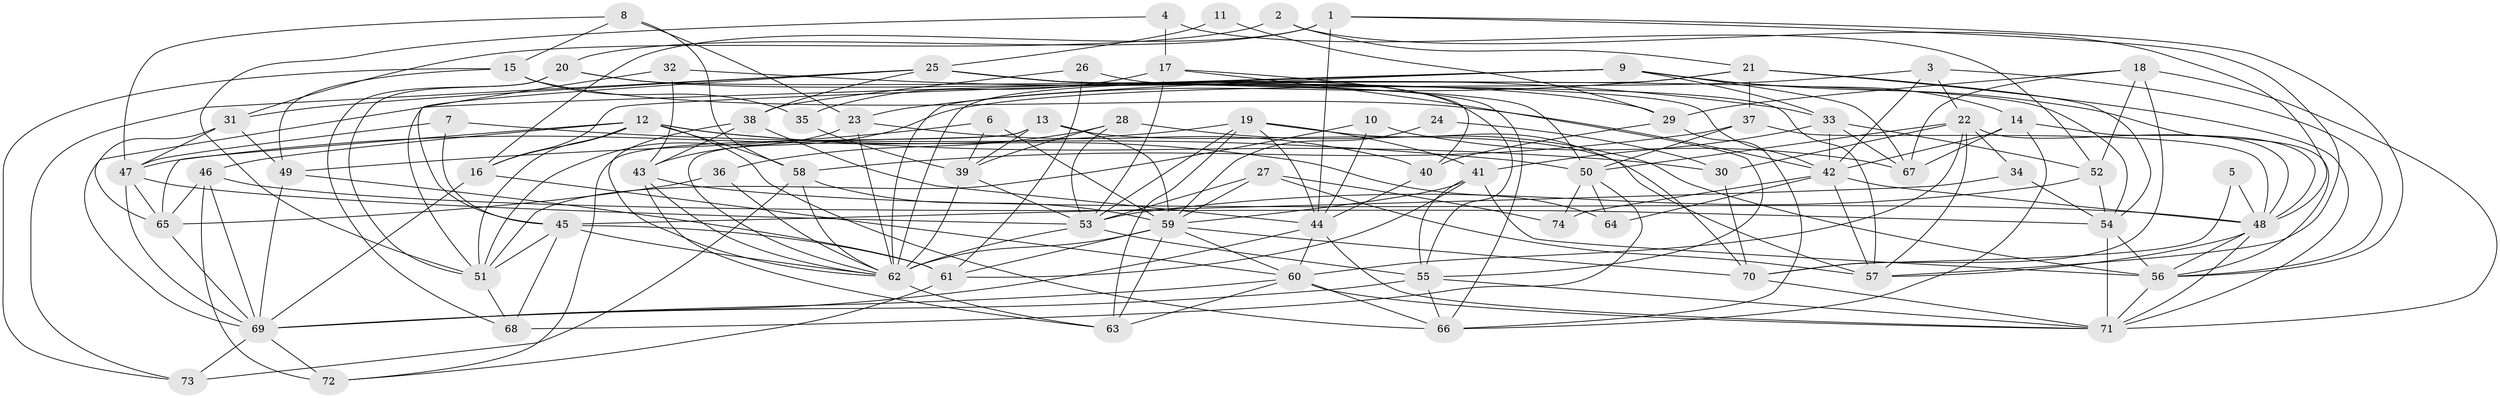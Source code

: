 // original degree distribution, {2: 0.10884353741496598, 4: 0.2653061224489796, 3: 0.29931972789115646, 6: 0.08843537414965986, 5: 0.19727891156462585, 7: 0.02040816326530612, 8: 0.02040816326530612}
// Generated by graph-tools (version 1.1) at 2025/26/03/09/25 03:26:15]
// undirected, 74 vertices, 205 edges
graph export_dot {
graph [start="1"]
  node [color=gray90,style=filled];
  1;
  2;
  3;
  4;
  5;
  6;
  7;
  8;
  9;
  10;
  11;
  12;
  13;
  14;
  15;
  16;
  17;
  18;
  19;
  20;
  21;
  22;
  23;
  24;
  25;
  26;
  27;
  28;
  29;
  30;
  31;
  32;
  33;
  34;
  35;
  36;
  37;
  38;
  39;
  40;
  41;
  42;
  43;
  44;
  45;
  46;
  47;
  48;
  49;
  50;
  51;
  52;
  53;
  54;
  55;
  56;
  57;
  58;
  59;
  60;
  61;
  62;
  63;
  64;
  65;
  66;
  67;
  68;
  69;
  70;
  71;
  72;
  73;
  74;
  1 -- 16 [weight=1.0];
  1 -- 20 [weight=2.0];
  1 -- 44 [weight=1.0];
  1 -- 56 [weight=1.0];
  1 -- 57 [weight=1.0];
  2 -- 21 [weight=1.0];
  2 -- 31 [weight=1.0];
  2 -- 48 [weight=1.0];
  3 -- 22 [weight=1.0];
  3 -- 42 [weight=1.0];
  3 -- 43 [weight=1.0];
  3 -- 56 [weight=1.0];
  4 -- 17 [weight=1.0];
  4 -- 51 [weight=1.0];
  4 -- 52 [weight=1.0];
  5 -- 48 [weight=1.0];
  5 -- 70 [weight=1.0];
  6 -- 39 [weight=1.0];
  6 -- 49 [weight=1.0];
  6 -- 59 [weight=1.0];
  7 -- 45 [weight=1.0];
  7 -- 47 [weight=1.0];
  7 -- 50 [weight=1.0];
  8 -- 15 [weight=1.0];
  8 -- 23 [weight=1.0];
  8 -- 47 [weight=1.0];
  8 -- 58 [weight=1.0];
  9 -- 14 [weight=1.0];
  9 -- 16 [weight=1.0];
  9 -- 33 [weight=1.0];
  9 -- 56 [weight=1.0];
  9 -- 62 [weight=2.0];
  9 -- 67 [weight=1.0];
  9 -- 69 [weight=1.0];
  10 -- 44 [weight=1.0];
  10 -- 51 [weight=1.0];
  10 -- 67 [weight=1.0];
  11 -- 25 [weight=1.0];
  11 -- 29 [weight=1.0];
  12 -- 16 [weight=1.0];
  12 -- 30 [weight=1.0];
  12 -- 46 [weight=1.0];
  12 -- 51 [weight=1.0];
  12 -- 58 [weight=1.0];
  12 -- 64 [weight=1.0];
  12 -- 65 [weight=1.0];
  12 -- 66 [weight=1.0];
  13 -- 39 [weight=1.0];
  13 -- 57 [weight=1.0];
  13 -- 59 [weight=1.0];
  13 -- 62 [weight=1.0];
  13 -- 72 [weight=1.0];
  14 -- 42 [weight=2.0];
  14 -- 48 [weight=1.0];
  14 -- 66 [weight=1.0];
  14 -- 67 [weight=1.0];
  15 -- 35 [weight=1.0];
  15 -- 42 [weight=1.0];
  15 -- 49 [weight=1.0];
  15 -- 73 [weight=1.0];
  16 -- 60 [weight=1.0];
  16 -- 69 [weight=1.0];
  17 -- 35 [weight=1.0];
  17 -- 40 [weight=1.0];
  17 -- 53 [weight=1.0];
  17 -- 55 [weight=1.0];
  18 -- 29 [weight=1.0];
  18 -- 52 [weight=1.0];
  18 -- 67 [weight=1.0];
  18 -- 70 [weight=1.0];
  18 -- 71 [weight=1.0];
  19 -- 41 [weight=1.0];
  19 -- 44 [weight=1.0];
  19 -- 47 [weight=1.0];
  19 -- 53 [weight=1.0];
  19 -- 63 [weight=1.0];
  19 -- 70 [weight=1.0];
  20 -- 29 [weight=1.0];
  20 -- 51 [weight=1.0];
  20 -- 54 [weight=1.0];
  20 -- 68 [weight=1.0];
  21 -- 23 [weight=1.0];
  21 -- 37 [weight=2.0];
  21 -- 54 [weight=1.0];
  21 -- 62 [weight=1.0];
  21 -- 71 [weight=1.0];
  22 -- 30 [weight=1.0];
  22 -- 34 [weight=1.0];
  22 -- 48 [weight=1.0];
  22 -- 50 [weight=1.0];
  22 -- 57 [weight=1.0];
  22 -- 60 [weight=1.0];
  23 -- 40 [weight=1.0];
  23 -- 51 [weight=1.0];
  23 -- 62 [weight=1.0];
  24 -- 30 [weight=1.0];
  24 -- 59 [weight=1.0];
  25 -- 31 [weight=2.0];
  25 -- 38 [weight=1.0];
  25 -- 42 [weight=1.0];
  25 -- 50 [weight=1.0];
  25 -- 51 [weight=1.0];
  25 -- 55 [weight=1.0];
  25 -- 66 [weight=1.0];
  25 -- 73 [weight=1.0];
  26 -- 38 [weight=1.0];
  26 -- 57 [weight=1.0];
  26 -- 61 [weight=1.0];
  27 -- 53 [weight=1.0];
  27 -- 57 [weight=1.0];
  27 -- 59 [weight=1.0];
  27 -- 74 [weight=1.0];
  28 -- 36 [weight=1.0];
  28 -- 39 [weight=1.0];
  28 -- 53 [weight=1.0];
  28 -- 56 [weight=1.0];
  29 -- 40 [weight=1.0];
  29 -- 66 [weight=1.0];
  30 -- 70 [weight=1.0];
  31 -- 47 [weight=1.0];
  31 -- 49 [weight=1.0];
  31 -- 65 [weight=1.0];
  32 -- 33 [weight=1.0];
  32 -- 43 [weight=1.0];
  32 -- 45 [weight=1.0];
  33 -- 41 [weight=1.0];
  33 -- 42 [weight=1.0];
  33 -- 52 [weight=1.0];
  33 -- 67 [weight=1.0];
  34 -- 45 [weight=1.0];
  34 -- 54 [weight=1.0];
  35 -- 39 [weight=1.0];
  36 -- 62 [weight=1.0];
  36 -- 65 [weight=1.0];
  37 -- 48 [weight=1.0];
  37 -- 50 [weight=2.0];
  37 -- 58 [weight=1.0];
  38 -- 43 [weight=1.0];
  38 -- 44 [weight=1.0];
  38 -- 62 [weight=1.0];
  39 -- 53 [weight=1.0];
  39 -- 62 [weight=1.0];
  40 -- 44 [weight=1.0];
  41 -- 55 [weight=1.0];
  41 -- 56 [weight=1.0];
  41 -- 59 [weight=1.0];
  41 -- 61 [weight=1.0];
  42 -- 48 [weight=1.0];
  42 -- 57 [weight=1.0];
  42 -- 64 [weight=2.0];
  42 -- 74 [weight=1.0];
  43 -- 48 [weight=1.0];
  43 -- 62 [weight=1.0];
  43 -- 63 [weight=1.0];
  44 -- 60 [weight=1.0];
  44 -- 69 [weight=1.0];
  44 -- 71 [weight=1.0];
  45 -- 51 [weight=1.0];
  45 -- 61 [weight=2.0];
  45 -- 62 [weight=1.0];
  45 -- 68 [weight=1.0];
  46 -- 54 [weight=1.0];
  46 -- 65 [weight=1.0];
  46 -- 69 [weight=1.0];
  46 -- 72 [weight=1.0];
  47 -- 53 [weight=1.0];
  47 -- 65 [weight=1.0];
  47 -- 69 [weight=1.0];
  48 -- 56 [weight=1.0];
  48 -- 57 [weight=1.0];
  48 -- 71 [weight=1.0];
  49 -- 61 [weight=1.0];
  49 -- 69 [weight=1.0];
  50 -- 64 [weight=1.0];
  50 -- 68 [weight=1.0];
  50 -- 74 [weight=1.0];
  51 -- 68 [weight=1.0];
  52 -- 53 [weight=1.0];
  52 -- 54 [weight=1.0];
  53 -- 55 [weight=1.0];
  53 -- 62 [weight=3.0];
  54 -- 56 [weight=1.0];
  54 -- 71 [weight=1.0];
  55 -- 66 [weight=1.0];
  55 -- 69 [weight=1.0];
  55 -- 71 [weight=1.0];
  56 -- 71 [weight=1.0];
  58 -- 59 [weight=2.0];
  58 -- 62 [weight=1.0];
  58 -- 73 [weight=1.0];
  59 -- 60 [weight=1.0];
  59 -- 61 [weight=1.0];
  59 -- 62 [weight=1.0];
  59 -- 63 [weight=1.0];
  59 -- 70 [weight=1.0];
  60 -- 63 [weight=1.0];
  60 -- 66 [weight=1.0];
  60 -- 69 [weight=1.0];
  60 -- 71 [weight=1.0];
  61 -- 72 [weight=1.0];
  62 -- 63 [weight=1.0];
  65 -- 69 [weight=1.0];
  69 -- 72 [weight=1.0];
  69 -- 73 [weight=1.0];
  70 -- 71 [weight=1.0];
}
